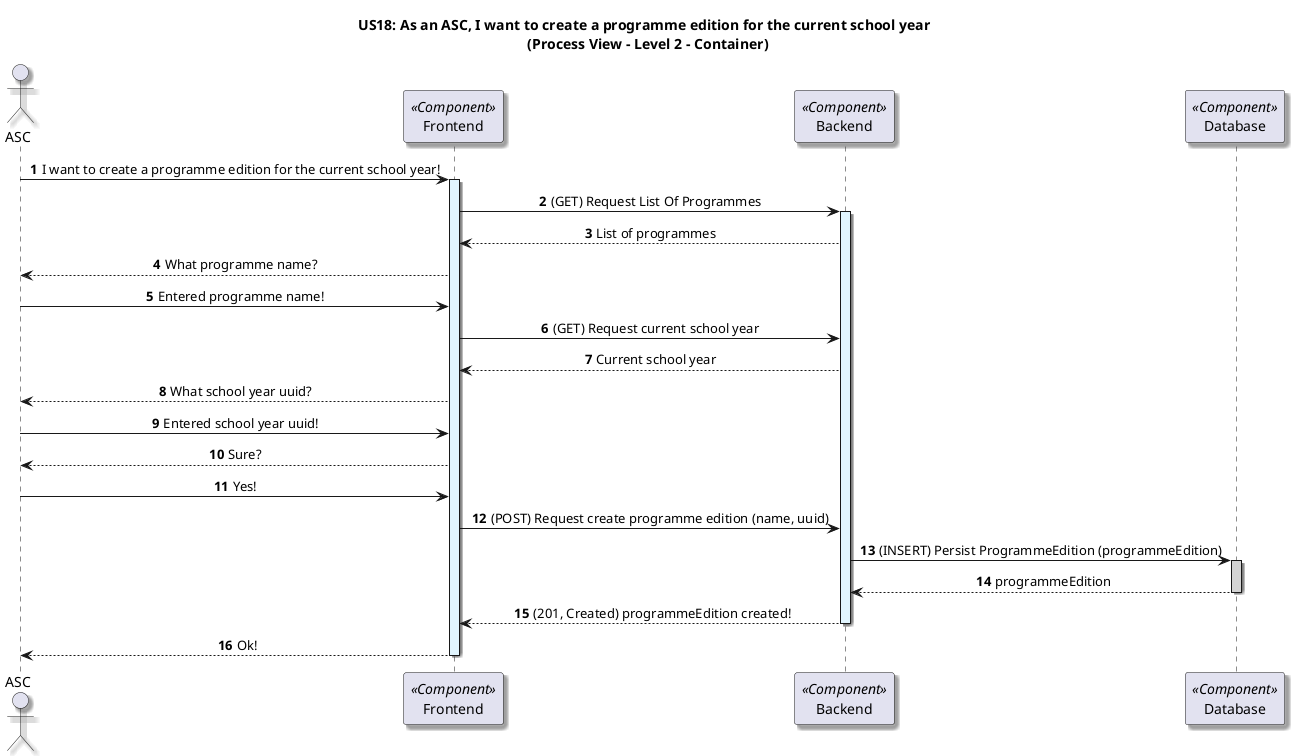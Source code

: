 @startuml

title US18: As an ASC, I want to create a programme edition for the current school year \n (Process View - Level 2 - Container)

skinparam componentStyle component
skinparam defaultTextAlignment center
skinparam shadowing true

autonumber

actor ASC as ASC

participant "Frontend" as frontend <<Component>>
participant "Backend" as backend <<Component>>
participant "Database" as DB <<Component>>

ASC -> frontend: I want to create a programme edition for the current school year!
activate frontend #E1F5FE

frontend -> backend: (GET) Request List Of Programmes
activate backend #E1F5FE
backend --> frontend: List of programmes


frontend --> ASC: What programme name?

ASC -> frontend: Entered programme name!


frontend -> backend: (GET) Request current school year
backend --> frontend: Current school year
frontend --> ASC: What school year uuid?

ASC -> frontend: Entered school year uuid!

frontend --> ASC: Sure?

ASC -> frontend: Yes!

frontend -> backend: (POST) Request create programme edition (name, uuid)

backend -> DB: (INSERT) Persist ProgrammeEdition (programmeEdition)
activate DB #LightGray
DB --> backend: programmeEdition
deactivate DB

backend --> frontend: (201, Created) programmeEdition created!
deactivate backend

frontend --> ASC: Ok!
deactivate frontend

@enduml